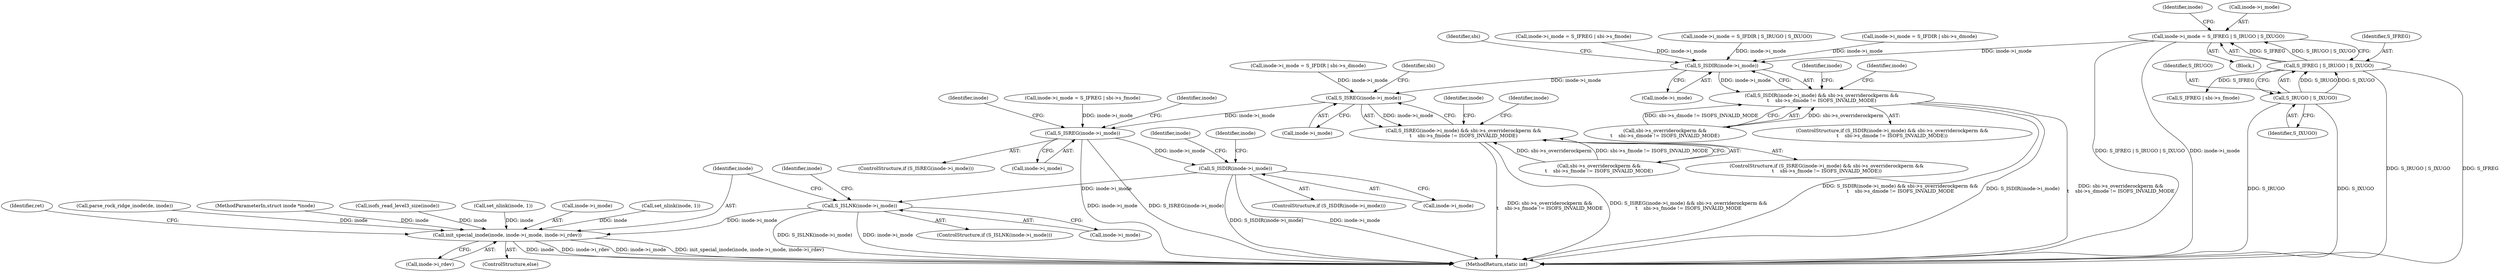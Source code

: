 digraph "0_linux_410dd3cf4c9b36f27ed4542ee18b1af5e68645a4_0@pointer" {
"1000336" [label="(Call,inode->i_mode = S_IFREG | S_IRUGO | S_IXUGO)"];
"1000340" [label="(Call,S_IFREG | S_IRUGO | S_IXUGO)"];
"1000342" [label="(Call,S_IRUGO | S_IXUGO)"];
"1000578" [label="(Call,S_ISDIR(inode->i_mode))"];
"1000577" [label="(Call,S_ISDIR(inode->i_mode) && sbi->s_overriderockperm &&\n\t    sbi->s_dmode != ISOFS_INVALID_MODE)"];
"1000602" [label="(Call,S_ISREG(inode->i_mode))"];
"1000601" [label="(Call,S_ISREG(inode->i_mode) && sbi->s_overriderockperm &&\n\t    sbi->s_fmode != ISOFS_INVALID_MODE)"];
"1000625" [label="(Call,S_ISREG(inode->i_mode))"];
"1000663" [label="(Call,S_ISDIR(inode->i_mode))"];
"1000682" [label="(Call,S_ISLNK(inode->i_mode))"];
"1000702" [label="(Call,init_special_inode(inode, inode->i_mode, inode->i_rdev))"];
"1000664" [label="(Call,inode->i_mode)"];
"1000343" [label="(Identifier,S_IRUGO)"];
"1000711" [label="(Identifier,ret)"];
"1000591" [label="(Call,inode->i_mode = S_IFDIR | sbi->s_dmode)"];
"1000625" [label="(Call,S_ISREG(inode->i_mode))"];
"1000683" [label="(Call,inode->i_mode)"];
"1000681" [label="(ControlStructure,if (S_ISLNK(inode->i_mode)))"];
"1000663" [label="(Call,S_ISDIR(inode->i_mode))"];
"1000600" [label="(ControlStructure,if (S_ISREG(inode->i_mode) && sbi->s_overriderockperm &&\n\t    sbi->s_fmode != ISOFS_INVALID_MODE))"];
"1000340" [label="(Call,S_IFREG | S_IRUGO | S_IXUGO)"];
"1000602" [label="(Call,S_ISREG(inode->i_mode))"];
"1000579" [label="(Call,inode->i_mode)"];
"1000604" [label="(Identifier,inode)"];
"1000325" [label="(Call,inode->i_mode = S_IFREG | sbi->s_fmode)"];
"1000551" [label="(Call,parse_rock_ridge_inode(de, inode))"];
"1000578" [label="(Call,S_ISDIR(inode->i_mode))"];
"1000603" [label="(Call,inode->i_mode)"];
"1000113" [label="(MethodParameterIn,struct inode *inode)"];
"1000662" [label="(ControlStructure,if (S_ISDIR(inode->i_mode)))"];
"1000582" [label="(Call,sbi->s_overriderockperm &&\n\t    sbi->s_dmode != ISOFS_INVALID_MODE)"];
"1000304" [label="(Call,inode->i_mode = S_IFDIR | S_IRUGO | S_IXUGO)"];
"1000346" [label="(Identifier,inode)"];
"1000701" [label="(ControlStructure,else)"];
"1000342" [label="(Call,S_IRUGO | S_IXUGO)"];
"1000408" [label="(Call,isofs_read_level3_size(inode))"];
"1000684" [label="(Identifier,inode)"];
"1000627" [label="(Identifier,inode)"];
"1000707" [label="(Call,inode->i_rdev)"];
"1000345" [label="(Call,set_nlink(inode, 1))"];
"1000704" [label="(Call,inode->i_mode)"];
"1000577" [label="(Call,S_ISDIR(inode->i_mode) && sbi->s_overriderockperm &&\n\t    sbi->s_dmode != ISOFS_INVALID_MODE)"];
"1000626" [label="(Call,inode->i_mode)"];
"1000294" [label="(Call,inode->i_mode = S_IFDIR | sbi->s_dmode)"];
"1000335" [label="(Block,)"];
"1000344" [label="(Identifier,S_IXUGO)"];
"1000725" [label="(MethodReturn,static int)"];
"1000606" [label="(Call,sbi->s_overriderockperm &&\n\t    sbi->s_fmode != ISOFS_INVALID_MODE)"];
"1000617" [label="(Identifier,inode)"];
"1000670" [label="(Identifier,inode)"];
"1000336" [label="(Call,inode->i_mode = S_IFREG | S_IRUGO | S_IXUGO)"];
"1000313" [label="(Call,set_nlink(inode, 1))"];
"1000337" [label="(Call,inode->i_mode)"];
"1000576" [label="(ControlStructure,if (S_ISDIR(inode->i_mode) && sbi->s_overriderockperm &&\n\t    sbi->s_dmode != ISOFS_INVALID_MODE))"];
"1000665" [label="(Identifier,inode)"];
"1000341" [label="(Identifier,S_IFREG)"];
"1000682" [label="(Call,S_ISLNK(inode->i_mode))"];
"1000601" [label="(Call,S_ISREG(inode->i_mode) && sbi->s_overriderockperm &&\n\t    sbi->s_fmode != ISOFS_INVALID_MODE)"];
"1000689" [label="(Identifier,inode)"];
"1000584" [label="(Identifier,sbi)"];
"1000593" [label="(Identifier,inode)"];
"1000624" [label="(ControlStructure,if (S_ISREG(inode->i_mode)))"];
"1000702" [label="(Call,init_special_inode(inode, inode->i_mode, inode->i_rdev))"];
"1000608" [label="(Identifier,sbi)"];
"1000619" [label="(Call,S_IFREG | sbi->s_fmode)"];
"1000703" [label="(Identifier,inode)"];
"1000632" [label="(Identifier,inode)"];
"1000615" [label="(Call,inode->i_mode = S_IFREG | sbi->s_fmode)"];
"1000336" -> "1000335"  [label="AST: "];
"1000336" -> "1000340"  [label="CFG: "];
"1000337" -> "1000336"  [label="AST: "];
"1000340" -> "1000336"  [label="AST: "];
"1000346" -> "1000336"  [label="CFG: "];
"1000336" -> "1000725"  [label="DDG: S_IFREG | S_IRUGO | S_IXUGO"];
"1000336" -> "1000725"  [label="DDG: inode->i_mode"];
"1000340" -> "1000336"  [label="DDG: S_IFREG"];
"1000340" -> "1000336"  [label="DDG: S_IRUGO | S_IXUGO"];
"1000336" -> "1000578"  [label="DDG: inode->i_mode"];
"1000340" -> "1000342"  [label="CFG: "];
"1000341" -> "1000340"  [label="AST: "];
"1000342" -> "1000340"  [label="AST: "];
"1000340" -> "1000725"  [label="DDG: S_IRUGO | S_IXUGO"];
"1000340" -> "1000725"  [label="DDG: S_IFREG"];
"1000342" -> "1000340"  [label="DDG: S_IRUGO"];
"1000342" -> "1000340"  [label="DDG: S_IXUGO"];
"1000340" -> "1000619"  [label="DDG: S_IFREG"];
"1000342" -> "1000344"  [label="CFG: "];
"1000343" -> "1000342"  [label="AST: "];
"1000344" -> "1000342"  [label="AST: "];
"1000342" -> "1000725"  [label="DDG: S_IXUGO"];
"1000342" -> "1000725"  [label="DDG: S_IRUGO"];
"1000578" -> "1000577"  [label="AST: "];
"1000578" -> "1000579"  [label="CFG: "];
"1000579" -> "1000578"  [label="AST: "];
"1000584" -> "1000578"  [label="CFG: "];
"1000577" -> "1000578"  [label="CFG: "];
"1000578" -> "1000577"  [label="DDG: inode->i_mode"];
"1000325" -> "1000578"  [label="DDG: inode->i_mode"];
"1000304" -> "1000578"  [label="DDG: inode->i_mode"];
"1000294" -> "1000578"  [label="DDG: inode->i_mode"];
"1000578" -> "1000602"  [label="DDG: inode->i_mode"];
"1000577" -> "1000576"  [label="AST: "];
"1000577" -> "1000582"  [label="CFG: "];
"1000582" -> "1000577"  [label="AST: "];
"1000593" -> "1000577"  [label="CFG: "];
"1000604" -> "1000577"  [label="CFG: "];
"1000577" -> "1000725"  [label="DDG: S_ISDIR(inode->i_mode) && sbi->s_overriderockperm &&\n\t    sbi->s_dmode != ISOFS_INVALID_MODE"];
"1000577" -> "1000725"  [label="DDG: S_ISDIR(inode->i_mode)"];
"1000577" -> "1000725"  [label="DDG: sbi->s_overriderockperm &&\n\t    sbi->s_dmode != ISOFS_INVALID_MODE"];
"1000582" -> "1000577"  [label="DDG: sbi->s_overriderockperm"];
"1000582" -> "1000577"  [label="DDG: sbi->s_dmode != ISOFS_INVALID_MODE"];
"1000602" -> "1000601"  [label="AST: "];
"1000602" -> "1000603"  [label="CFG: "];
"1000603" -> "1000602"  [label="AST: "];
"1000608" -> "1000602"  [label="CFG: "];
"1000601" -> "1000602"  [label="CFG: "];
"1000602" -> "1000601"  [label="DDG: inode->i_mode"];
"1000591" -> "1000602"  [label="DDG: inode->i_mode"];
"1000602" -> "1000625"  [label="DDG: inode->i_mode"];
"1000601" -> "1000600"  [label="AST: "];
"1000601" -> "1000606"  [label="CFG: "];
"1000606" -> "1000601"  [label="AST: "];
"1000617" -> "1000601"  [label="CFG: "];
"1000627" -> "1000601"  [label="CFG: "];
"1000601" -> "1000725"  [label="DDG: sbi->s_overriderockperm &&\n\t    sbi->s_fmode != ISOFS_INVALID_MODE"];
"1000601" -> "1000725"  [label="DDG: S_ISREG(inode->i_mode) && sbi->s_overriderockperm &&\n\t    sbi->s_fmode != ISOFS_INVALID_MODE"];
"1000606" -> "1000601"  [label="DDG: sbi->s_overriderockperm"];
"1000606" -> "1000601"  [label="DDG: sbi->s_fmode != ISOFS_INVALID_MODE"];
"1000625" -> "1000624"  [label="AST: "];
"1000625" -> "1000626"  [label="CFG: "];
"1000626" -> "1000625"  [label="AST: "];
"1000632" -> "1000625"  [label="CFG: "];
"1000665" -> "1000625"  [label="CFG: "];
"1000625" -> "1000725"  [label="DDG: inode->i_mode"];
"1000625" -> "1000725"  [label="DDG: S_ISREG(inode->i_mode)"];
"1000615" -> "1000625"  [label="DDG: inode->i_mode"];
"1000625" -> "1000663"  [label="DDG: inode->i_mode"];
"1000663" -> "1000662"  [label="AST: "];
"1000663" -> "1000664"  [label="CFG: "];
"1000664" -> "1000663"  [label="AST: "];
"1000670" -> "1000663"  [label="CFG: "];
"1000684" -> "1000663"  [label="CFG: "];
"1000663" -> "1000725"  [label="DDG: S_ISDIR(inode->i_mode)"];
"1000663" -> "1000725"  [label="DDG: inode->i_mode"];
"1000663" -> "1000682"  [label="DDG: inode->i_mode"];
"1000682" -> "1000681"  [label="AST: "];
"1000682" -> "1000683"  [label="CFG: "];
"1000683" -> "1000682"  [label="AST: "];
"1000689" -> "1000682"  [label="CFG: "];
"1000703" -> "1000682"  [label="CFG: "];
"1000682" -> "1000725"  [label="DDG: S_ISLNK(inode->i_mode)"];
"1000682" -> "1000725"  [label="DDG: inode->i_mode"];
"1000682" -> "1000702"  [label="DDG: inode->i_mode"];
"1000702" -> "1000701"  [label="AST: "];
"1000702" -> "1000707"  [label="CFG: "];
"1000703" -> "1000702"  [label="AST: "];
"1000704" -> "1000702"  [label="AST: "];
"1000707" -> "1000702"  [label="AST: "];
"1000711" -> "1000702"  [label="CFG: "];
"1000702" -> "1000725"  [label="DDG: init_special_inode(inode, inode->i_mode, inode->i_rdev)"];
"1000702" -> "1000725"  [label="DDG: inode"];
"1000702" -> "1000725"  [label="DDG: inode->i_rdev"];
"1000702" -> "1000725"  [label="DDG: inode->i_mode"];
"1000551" -> "1000702"  [label="DDG: inode"];
"1000408" -> "1000702"  [label="DDG: inode"];
"1000345" -> "1000702"  [label="DDG: inode"];
"1000313" -> "1000702"  [label="DDG: inode"];
"1000113" -> "1000702"  [label="DDG: inode"];
}
